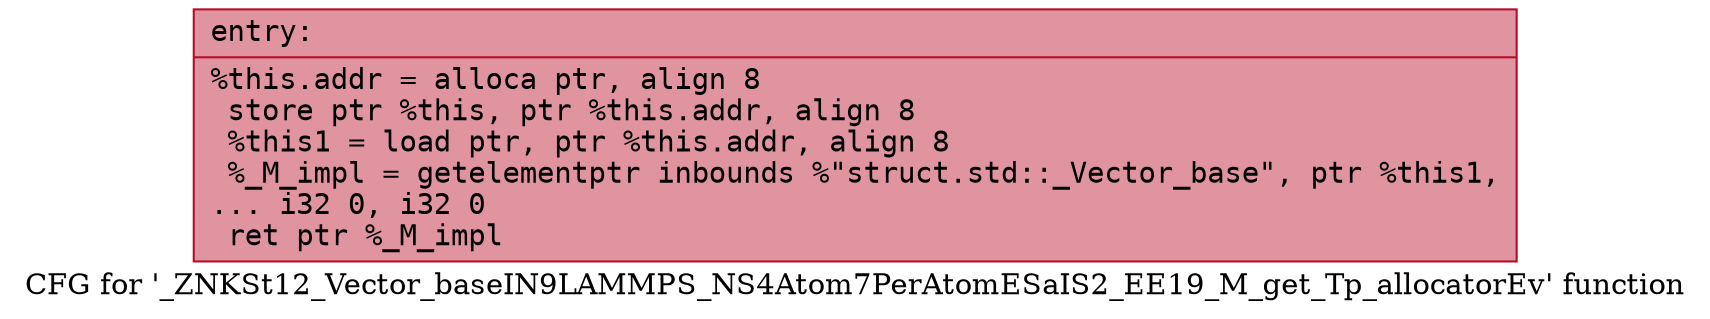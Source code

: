 digraph "CFG for '_ZNKSt12_Vector_baseIN9LAMMPS_NS4Atom7PerAtomESaIS2_EE19_M_get_Tp_allocatorEv' function" {
	label="CFG for '_ZNKSt12_Vector_baseIN9LAMMPS_NS4Atom7PerAtomESaIS2_EE19_M_get_Tp_allocatorEv' function";

	Node0x55aea922e4f0 [shape=record,color="#b70d28ff", style=filled, fillcolor="#b70d2870" fontname="Courier",label="{entry:\l|  %this.addr = alloca ptr, align 8\l  store ptr %this, ptr %this.addr, align 8\l  %this1 = load ptr, ptr %this.addr, align 8\l  %_M_impl = getelementptr inbounds %\"struct.std::_Vector_base\", ptr %this1,\l... i32 0, i32 0\l  ret ptr %_M_impl\l}"];
}

